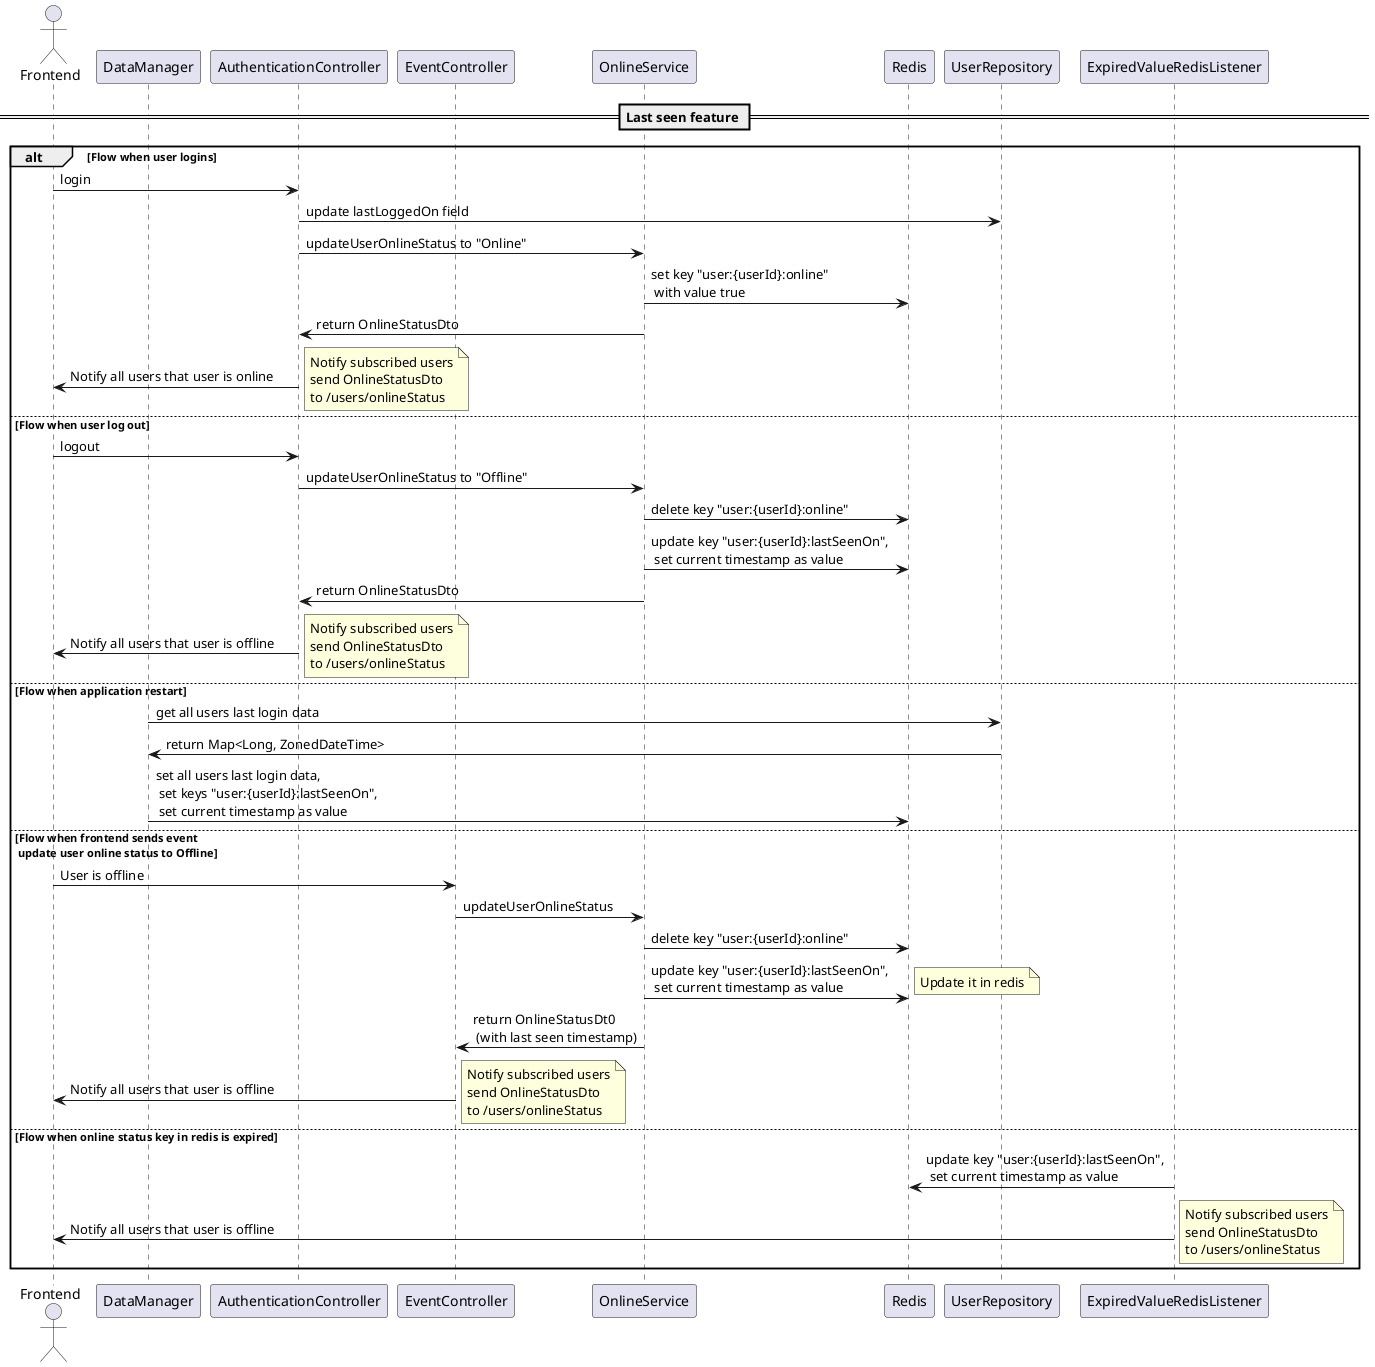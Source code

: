 @startuml
actor Frontend
participant DataManager
participant AuthenticationController
participant EventController
participant OnlineService
participant Redis
participant UserRepository
participant ExpiredValueRedisListener

== Last seen feature ==

alt Flow when user logins
    Frontend -> AuthenticationController : login
    AuthenticationController -> UserRepository : update lastLoggedOn field
    AuthenticationController -> OnlineService : updateUserOnlineStatus to "Online"
    OnlineService -> Redis : set key "user:{userId}:online" \n with value true
    OnlineService -> AuthenticationController :  return OnlineStatusDto

    AuthenticationController -> Frontend : Notify all users that user is online
    note right
           Notify subscribed users
           send OnlineStatusDto
           to /users/onlineStatus
    end note

else Flow when user log out
    Frontend -> AuthenticationController : logout
    AuthenticationController -> OnlineService : updateUserOnlineStatus to "Offline"
    OnlineService -> Redis : delete key "user:{userId}:online"
    OnlineService -> Redis : update key "user:{userId}:lastSeenOn", \n set current timestamp as value
    OnlineService -> AuthenticationController :  return OnlineStatusDto

    AuthenticationController -> Frontend : Notify all users that user is offline
    note right
           Notify subscribed users
           send OnlineStatusDto
           to /users/onlineStatus
    end note

else Flow when application restart
    DataManager -> UserRepository : get all users last login data
    UserRepository -> DataManager : return Map<Long, ZonedDateTime>
    DataManager -> Redis : set all users last login data,\n set keys "user:{userId}:lastSeenOn", \n set current timestamp as value

else Flow when frontend sends event \n update user online status to Offline
    Frontend -> EventController : User is offline
    EventController -> OnlineService : updateUserOnlineStatus
    OnlineService -> Redis : delete key "user:{userId}:online"
    OnlineService -> Redis : update key "user:{userId}:lastSeenOn", \n set current timestamp as value
    note right
        Update it in redis
    end note

    OnlineService -> EventController : return OnlineStatusDt0 \n (with last seen timestamp)
    EventController -> Frontend :  Notify all users that user is offline
      note right
           Notify subscribed users
           send OnlineStatusDto
           to /users/onlineStatus
      end note

else Flow when online status key in redis is expired
    ExpiredValueRedisListener -> Redis : update key "user:{userId}:lastSeenOn", \n set current timestamp as value

    ExpiredValueRedisListener -> Frontend : Notify all users that user is offline
       note right
       Notify subscribed users
       send OnlineStatusDto
       to /users/onlineStatus
       end note
end

@enduml

